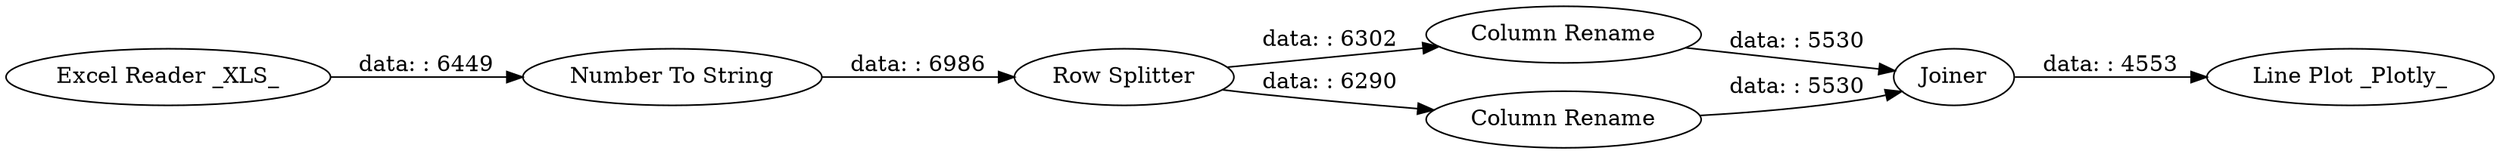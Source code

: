 digraph {
	"-5681930348409685047_6" [label="Line Plot _Plotly_"]
	"-5681930348409685047_12" [label=Joiner]
	"-5681930348409685047_10" [label="Column Rename"]
	"-5681930348409685047_9" [label="Column Rename"]
	"-5681930348409685047_15" [label="Row Splitter"]
	"-5681930348409685047_2" [label="Excel Reader _XLS_"]
	"-5681930348409685047_4" [label="Number To String"]
	"-5681930348409685047_12" -> "-5681930348409685047_6" [label="data: : 4553"]
	"-5681930348409685047_9" -> "-5681930348409685047_12" [label="data: : 5530"]
	"-5681930348409685047_4" -> "-5681930348409685047_15" [label="data: : 6986"]
	"-5681930348409685047_10" -> "-5681930348409685047_12" [label="data: : 5530"]
	"-5681930348409685047_15" -> "-5681930348409685047_10" [label="data: : 6302"]
	"-5681930348409685047_15" -> "-5681930348409685047_9" [label="data: : 6290"]
	"-5681930348409685047_2" -> "-5681930348409685047_4" [label="data: : 6449"]
	rankdir=LR
}
